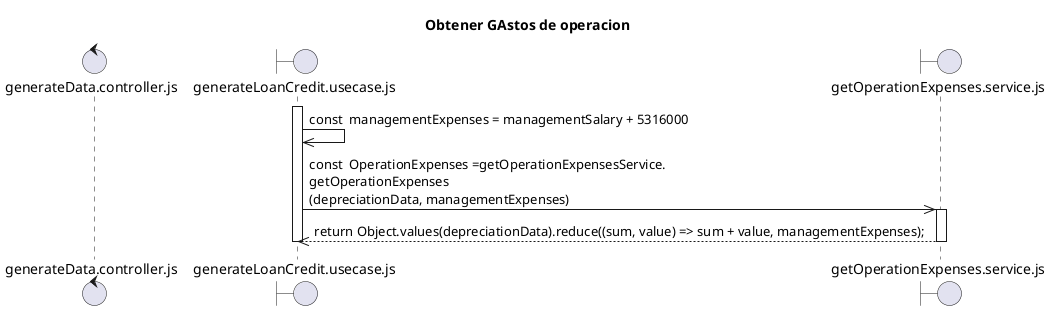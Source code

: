 @startuml ObtenerGastos de Operacion.plantuml
title "Obtener GAstos de operacion"

control "generateData.controller.js" as C
boundary "generateLoanCredit.usecase.js" as UC
boundary "getOperationExpenses.service.js" as SME

activate UC

UC ->> UC: const  managementExpenses = managementSalary + 5316000
UC ->> SME: const  OperationExpenses =getOperationExpensesService.\ngetOperationExpenses\n(depreciationData, managementExpenses) 
activate SME
SME -->> UC: return Object.values(depreciationData).reduce((sum, value) => sum + value, managementExpenses);

deactivate SME


deactivate UC

@enduml